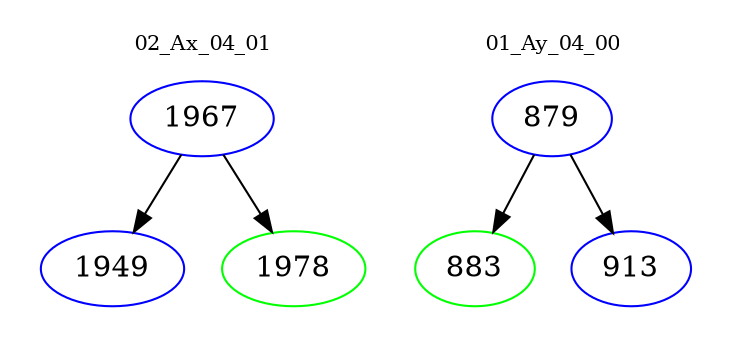 digraph{
subgraph cluster_0 {
color = white
label = "02_Ax_04_01";
fontsize=10;
T0_1967 [label="1967", color="blue"]
T0_1967 -> T0_1949 [color="black"]
T0_1949 [label="1949", color="blue"]
T0_1967 -> T0_1978 [color="black"]
T0_1978 [label="1978", color="green"]
}
subgraph cluster_1 {
color = white
label = "01_Ay_04_00";
fontsize=10;
T1_879 [label="879", color="blue"]
T1_879 -> T1_883 [color="black"]
T1_883 [label="883", color="green"]
T1_879 -> T1_913 [color="black"]
T1_913 [label="913", color="blue"]
}
}
